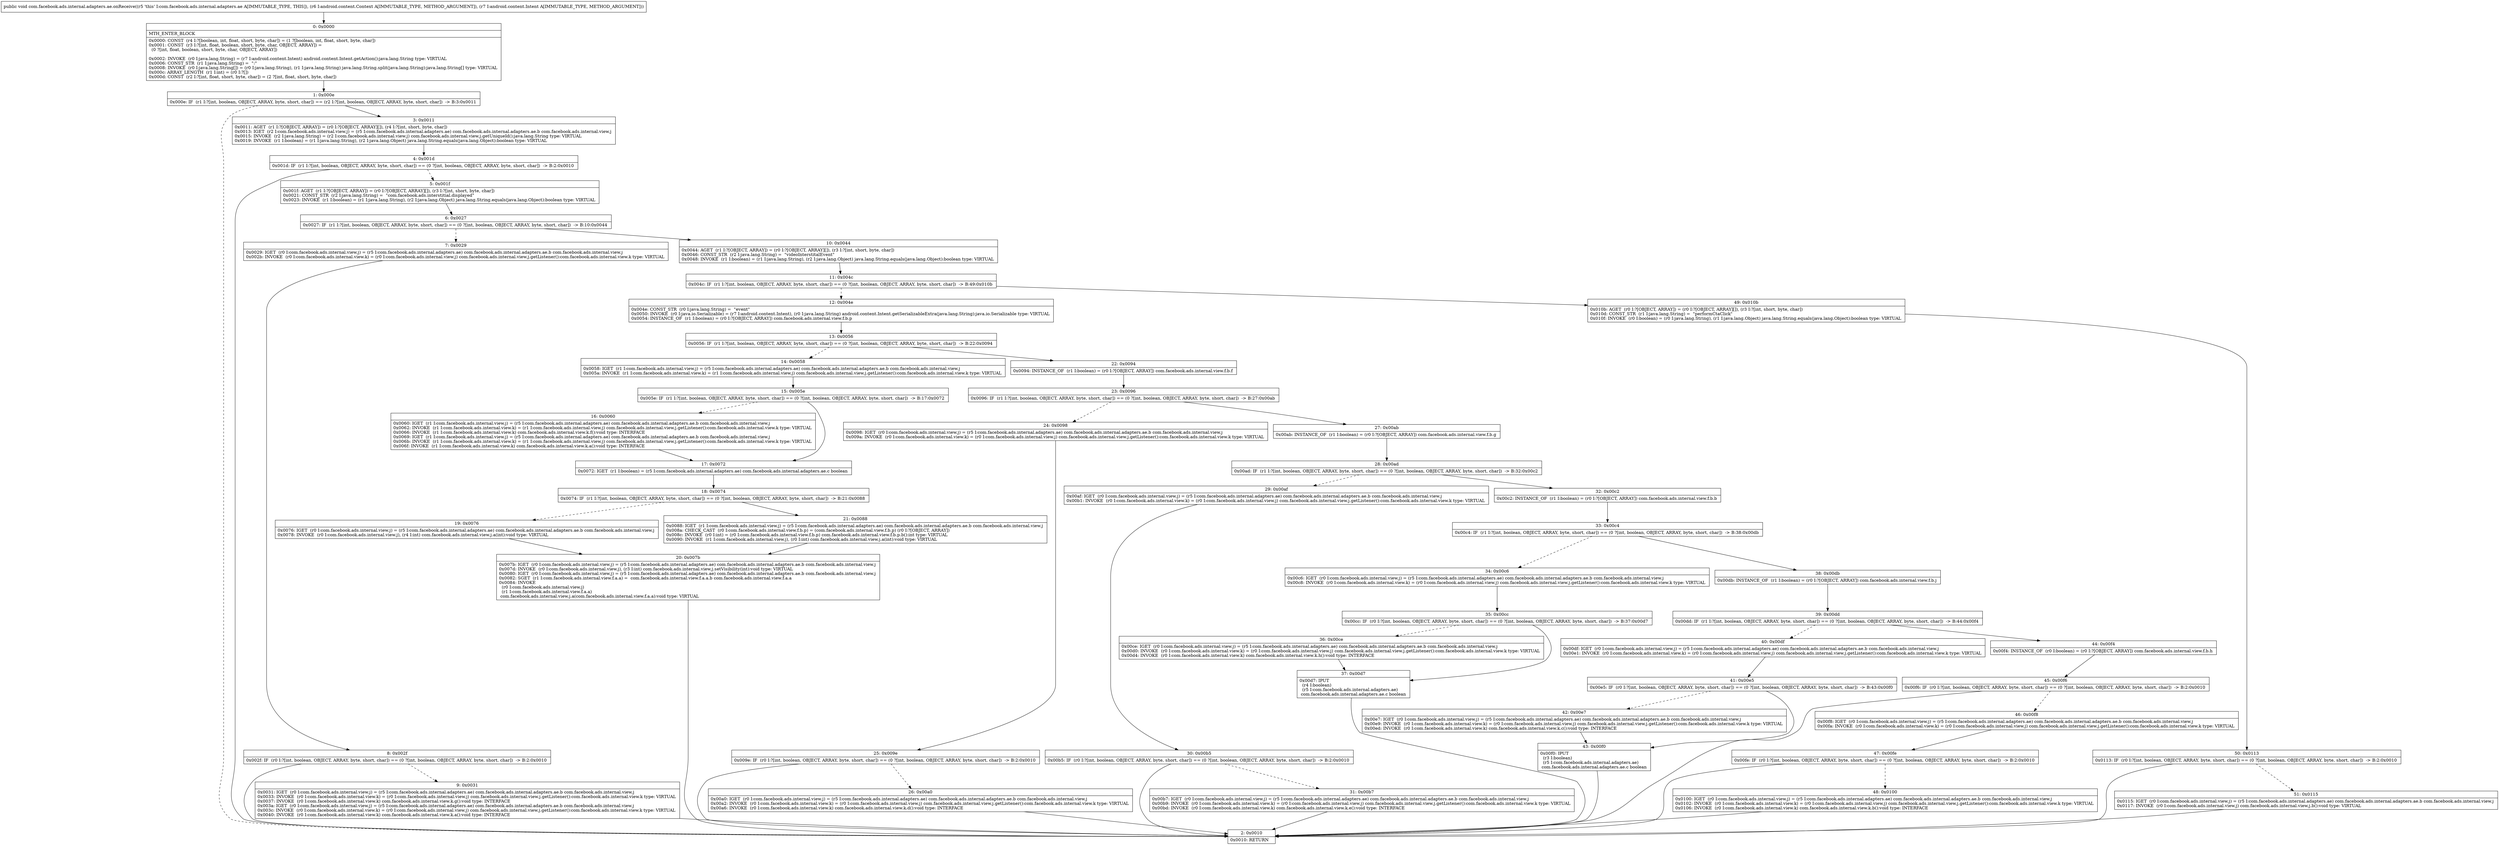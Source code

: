 digraph "CFG forcom.facebook.ads.internal.adapters.ae.onReceive(Landroid\/content\/Context;Landroid\/content\/Intent;)V" {
Node_0 [shape=record,label="{0\:\ 0x0000|MTH_ENTER_BLOCK\l|0x0000: CONST  (r4 I:?[boolean, int, float, short, byte, char]) = (1 ?[boolean, int, float, short, byte, char]) \l0x0001: CONST  (r3 I:?[int, float, boolean, short, byte, char, OBJECT, ARRAY]) = \l  (0 ?[int, float, boolean, short, byte, char, OBJECT, ARRAY])\l \l0x0002: INVOKE  (r0 I:java.lang.String) = (r7 I:android.content.Intent) android.content.Intent.getAction():java.lang.String type: VIRTUAL \l0x0006: CONST_STR  (r1 I:java.lang.String) =  \":\" \l0x0008: INVOKE  (r0 I:java.lang.String[]) = (r0 I:java.lang.String), (r1 I:java.lang.String) java.lang.String.split(java.lang.String):java.lang.String[] type: VIRTUAL \l0x000c: ARRAY_LENGTH  (r1 I:int) = (r0 I:?[]) \l0x000d: CONST  (r2 I:?[int, float, short, byte, char]) = (2 ?[int, float, short, byte, char]) \l}"];
Node_1 [shape=record,label="{1\:\ 0x000e|0x000e: IF  (r1 I:?[int, boolean, OBJECT, ARRAY, byte, short, char]) == (r2 I:?[int, boolean, OBJECT, ARRAY, byte, short, char])  \-\> B:3:0x0011 \l}"];
Node_2 [shape=record,label="{2\:\ 0x0010|0x0010: RETURN   \l}"];
Node_3 [shape=record,label="{3\:\ 0x0011|0x0011: AGET  (r1 I:?[OBJECT, ARRAY]) = (r0 I:?[OBJECT, ARRAY][]), (r4 I:?[int, short, byte, char]) \l0x0013: IGET  (r2 I:com.facebook.ads.internal.view.j) = (r5 I:com.facebook.ads.internal.adapters.ae) com.facebook.ads.internal.adapters.ae.b com.facebook.ads.internal.view.j \l0x0015: INVOKE  (r2 I:java.lang.String) = (r2 I:com.facebook.ads.internal.view.j) com.facebook.ads.internal.view.j.getUniqueId():java.lang.String type: VIRTUAL \l0x0019: INVOKE  (r1 I:boolean) = (r1 I:java.lang.String), (r2 I:java.lang.Object) java.lang.String.equals(java.lang.Object):boolean type: VIRTUAL \l}"];
Node_4 [shape=record,label="{4\:\ 0x001d|0x001d: IF  (r1 I:?[int, boolean, OBJECT, ARRAY, byte, short, char]) == (0 ?[int, boolean, OBJECT, ARRAY, byte, short, char])  \-\> B:2:0x0010 \l}"];
Node_5 [shape=record,label="{5\:\ 0x001f|0x001f: AGET  (r1 I:?[OBJECT, ARRAY]) = (r0 I:?[OBJECT, ARRAY][]), (r3 I:?[int, short, byte, char]) \l0x0021: CONST_STR  (r2 I:java.lang.String) =  \"com.facebook.ads.interstitial.displayed\" \l0x0023: INVOKE  (r1 I:boolean) = (r1 I:java.lang.String), (r2 I:java.lang.Object) java.lang.String.equals(java.lang.Object):boolean type: VIRTUAL \l}"];
Node_6 [shape=record,label="{6\:\ 0x0027|0x0027: IF  (r1 I:?[int, boolean, OBJECT, ARRAY, byte, short, char]) == (0 ?[int, boolean, OBJECT, ARRAY, byte, short, char])  \-\> B:10:0x0044 \l}"];
Node_7 [shape=record,label="{7\:\ 0x0029|0x0029: IGET  (r0 I:com.facebook.ads.internal.view.j) = (r5 I:com.facebook.ads.internal.adapters.ae) com.facebook.ads.internal.adapters.ae.b com.facebook.ads.internal.view.j \l0x002b: INVOKE  (r0 I:com.facebook.ads.internal.view.k) = (r0 I:com.facebook.ads.internal.view.j) com.facebook.ads.internal.view.j.getListener():com.facebook.ads.internal.view.k type: VIRTUAL \l}"];
Node_8 [shape=record,label="{8\:\ 0x002f|0x002f: IF  (r0 I:?[int, boolean, OBJECT, ARRAY, byte, short, char]) == (0 ?[int, boolean, OBJECT, ARRAY, byte, short, char])  \-\> B:2:0x0010 \l}"];
Node_9 [shape=record,label="{9\:\ 0x0031|0x0031: IGET  (r0 I:com.facebook.ads.internal.view.j) = (r5 I:com.facebook.ads.internal.adapters.ae) com.facebook.ads.internal.adapters.ae.b com.facebook.ads.internal.view.j \l0x0033: INVOKE  (r0 I:com.facebook.ads.internal.view.k) = (r0 I:com.facebook.ads.internal.view.j) com.facebook.ads.internal.view.j.getListener():com.facebook.ads.internal.view.k type: VIRTUAL \l0x0037: INVOKE  (r0 I:com.facebook.ads.internal.view.k) com.facebook.ads.internal.view.k.g():void type: INTERFACE \l0x003a: IGET  (r0 I:com.facebook.ads.internal.view.j) = (r5 I:com.facebook.ads.internal.adapters.ae) com.facebook.ads.internal.adapters.ae.b com.facebook.ads.internal.view.j \l0x003c: INVOKE  (r0 I:com.facebook.ads.internal.view.k) = (r0 I:com.facebook.ads.internal.view.j) com.facebook.ads.internal.view.j.getListener():com.facebook.ads.internal.view.k type: VIRTUAL \l0x0040: INVOKE  (r0 I:com.facebook.ads.internal.view.k) com.facebook.ads.internal.view.k.a():void type: INTERFACE \l}"];
Node_10 [shape=record,label="{10\:\ 0x0044|0x0044: AGET  (r1 I:?[OBJECT, ARRAY]) = (r0 I:?[OBJECT, ARRAY][]), (r3 I:?[int, short, byte, char]) \l0x0046: CONST_STR  (r2 I:java.lang.String) =  \"videoInterstitalEvent\" \l0x0048: INVOKE  (r1 I:boolean) = (r1 I:java.lang.String), (r2 I:java.lang.Object) java.lang.String.equals(java.lang.Object):boolean type: VIRTUAL \l}"];
Node_11 [shape=record,label="{11\:\ 0x004c|0x004c: IF  (r1 I:?[int, boolean, OBJECT, ARRAY, byte, short, char]) == (0 ?[int, boolean, OBJECT, ARRAY, byte, short, char])  \-\> B:49:0x010b \l}"];
Node_12 [shape=record,label="{12\:\ 0x004e|0x004e: CONST_STR  (r0 I:java.lang.String) =  \"event\" \l0x0050: INVOKE  (r0 I:java.io.Serializable) = (r7 I:android.content.Intent), (r0 I:java.lang.String) android.content.Intent.getSerializableExtra(java.lang.String):java.io.Serializable type: VIRTUAL \l0x0054: INSTANCE_OF  (r1 I:boolean) = (r0 I:?[OBJECT, ARRAY]) com.facebook.ads.internal.view.f.b.p \l}"];
Node_13 [shape=record,label="{13\:\ 0x0056|0x0056: IF  (r1 I:?[int, boolean, OBJECT, ARRAY, byte, short, char]) == (0 ?[int, boolean, OBJECT, ARRAY, byte, short, char])  \-\> B:22:0x0094 \l}"];
Node_14 [shape=record,label="{14\:\ 0x0058|0x0058: IGET  (r1 I:com.facebook.ads.internal.view.j) = (r5 I:com.facebook.ads.internal.adapters.ae) com.facebook.ads.internal.adapters.ae.b com.facebook.ads.internal.view.j \l0x005a: INVOKE  (r1 I:com.facebook.ads.internal.view.k) = (r1 I:com.facebook.ads.internal.view.j) com.facebook.ads.internal.view.j.getListener():com.facebook.ads.internal.view.k type: VIRTUAL \l}"];
Node_15 [shape=record,label="{15\:\ 0x005e|0x005e: IF  (r1 I:?[int, boolean, OBJECT, ARRAY, byte, short, char]) == (0 ?[int, boolean, OBJECT, ARRAY, byte, short, char])  \-\> B:17:0x0072 \l}"];
Node_16 [shape=record,label="{16\:\ 0x0060|0x0060: IGET  (r1 I:com.facebook.ads.internal.view.j) = (r5 I:com.facebook.ads.internal.adapters.ae) com.facebook.ads.internal.adapters.ae.b com.facebook.ads.internal.view.j \l0x0062: INVOKE  (r1 I:com.facebook.ads.internal.view.k) = (r1 I:com.facebook.ads.internal.view.j) com.facebook.ads.internal.view.j.getListener():com.facebook.ads.internal.view.k type: VIRTUAL \l0x0066: INVOKE  (r1 I:com.facebook.ads.internal.view.k) com.facebook.ads.internal.view.k.f():void type: INTERFACE \l0x0069: IGET  (r1 I:com.facebook.ads.internal.view.j) = (r5 I:com.facebook.ads.internal.adapters.ae) com.facebook.ads.internal.adapters.ae.b com.facebook.ads.internal.view.j \l0x006b: INVOKE  (r1 I:com.facebook.ads.internal.view.k) = (r1 I:com.facebook.ads.internal.view.j) com.facebook.ads.internal.view.j.getListener():com.facebook.ads.internal.view.k type: VIRTUAL \l0x006f: INVOKE  (r1 I:com.facebook.ads.internal.view.k) com.facebook.ads.internal.view.k.a():void type: INTERFACE \l}"];
Node_17 [shape=record,label="{17\:\ 0x0072|0x0072: IGET  (r1 I:boolean) = (r5 I:com.facebook.ads.internal.adapters.ae) com.facebook.ads.internal.adapters.ae.c boolean \l}"];
Node_18 [shape=record,label="{18\:\ 0x0074|0x0074: IF  (r1 I:?[int, boolean, OBJECT, ARRAY, byte, short, char]) == (0 ?[int, boolean, OBJECT, ARRAY, byte, short, char])  \-\> B:21:0x0088 \l}"];
Node_19 [shape=record,label="{19\:\ 0x0076|0x0076: IGET  (r0 I:com.facebook.ads.internal.view.j) = (r5 I:com.facebook.ads.internal.adapters.ae) com.facebook.ads.internal.adapters.ae.b com.facebook.ads.internal.view.j \l0x0078: INVOKE  (r0 I:com.facebook.ads.internal.view.j), (r4 I:int) com.facebook.ads.internal.view.j.a(int):void type: VIRTUAL \l}"];
Node_20 [shape=record,label="{20\:\ 0x007b|0x007b: IGET  (r0 I:com.facebook.ads.internal.view.j) = (r5 I:com.facebook.ads.internal.adapters.ae) com.facebook.ads.internal.adapters.ae.b com.facebook.ads.internal.view.j \l0x007d: INVOKE  (r0 I:com.facebook.ads.internal.view.j), (r3 I:int) com.facebook.ads.internal.view.j.setVisibility(int):void type: VIRTUAL \l0x0080: IGET  (r0 I:com.facebook.ads.internal.view.j) = (r5 I:com.facebook.ads.internal.adapters.ae) com.facebook.ads.internal.adapters.ae.b com.facebook.ads.internal.view.j \l0x0082: SGET  (r1 I:com.facebook.ads.internal.view.f.a.a) =  com.facebook.ads.internal.view.f.a.a.b com.facebook.ads.internal.view.f.a.a \l0x0084: INVOKE  \l  (r0 I:com.facebook.ads.internal.view.j)\l  (r1 I:com.facebook.ads.internal.view.f.a.a)\l com.facebook.ads.internal.view.j.a(com.facebook.ads.internal.view.f.a.a):void type: VIRTUAL \l}"];
Node_21 [shape=record,label="{21\:\ 0x0088|0x0088: IGET  (r1 I:com.facebook.ads.internal.view.j) = (r5 I:com.facebook.ads.internal.adapters.ae) com.facebook.ads.internal.adapters.ae.b com.facebook.ads.internal.view.j \l0x008a: CHECK_CAST  (r0 I:com.facebook.ads.internal.view.f.b.p) = (com.facebook.ads.internal.view.f.b.p) (r0 I:?[OBJECT, ARRAY]) \l0x008c: INVOKE  (r0 I:int) = (r0 I:com.facebook.ads.internal.view.f.b.p) com.facebook.ads.internal.view.f.b.p.b():int type: VIRTUAL \l0x0090: INVOKE  (r1 I:com.facebook.ads.internal.view.j), (r0 I:int) com.facebook.ads.internal.view.j.a(int):void type: VIRTUAL \l}"];
Node_22 [shape=record,label="{22\:\ 0x0094|0x0094: INSTANCE_OF  (r1 I:boolean) = (r0 I:?[OBJECT, ARRAY]) com.facebook.ads.internal.view.f.b.f \l}"];
Node_23 [shape=record,label="{23\:\ 0x0096|0x0096: IF  (r1 I:?[int, boolean, OBJECT, ARRAY, byte, short, char]) == (0 ?[int, boolean, OBJECT, ARRAY, byte, short, char])  \-\> B:27:0x00ab \l}"];
Node_24 [shape=record,label="{24\:\ 0x0098|0x0098: IGET  (r0 I:com.facebook.ads.internal.view.j) = (r5 I:com.facebook.ads.internal.adapters.ae) com.facebook.ads.internal.adapters.ae.b com.facebook.ads.internal.view.j \l0x009a: INVOKE  (r0 I:com.facebook.ads.internal.view.k) = (r0 I:com.facebook.ads.internal.view.j) com.facebook.ads.internal.view.j.getListener():com.facebook.ads.internal.view.k type: VIRTUAL \l}"];
Node_25 [shape=record,label="{25\:\ 0x009e|0x009e: IF  (r0 I:?[int, boolean, OBJECT, ARRAY, byte, short, char]) == (0 ?[int, boolean, OBJECT, ARRAY, byte, short, char])  \-\> B:2:0x0010 \l}"];
Node_26 [shape=record,label="{26\:\ 0x00a0|0x00a0: IGET  (r0 I:com.facebook.ads.internal.view.j) = (r5 I:com.facebook.ads.internal.adapters.ae) com.facebook.ads.internal.adapters.ae.b com.facebook.ads.internal.view.j \l0x00a2: INVOKE  (r0 I:com.facebook.ads.internal.view.k) = (r0 I:com.facebook.ads.internal.view.j) com.facebook.ads.internal.view.j.getListener():com.facebook.ads.internal.view.k type: VIRTUAL \l0x00a6: INVOKE  (r0 I:com.facebook.ads.internal.view.k) com.facebook.ads.internal.view.k.d():void type: INTERFACE \l}"];
Node_27 [shape=record,label="{27\:\ 0x00ab|0x00ab: INSTANCE_OF  (r1 I:boolean) = (r0 I:?[OBJECT, ARRAY]) com.facebook.ads.internal.view.f.b.g \l}"];
Node_28 [shape=record,label="{28\:\ 0x00ad|0x00ad: IF  (r1 I:?[int, boolean, OBJECT, ARRAY, byte, short, char]) == (0 ?[int, boolean, OBJECT, ARRAY, byte, short, char])  \-\> B:32:0x00c2 \l}"];
Node_29 [shape=record,label="{29\:\ 0x00af|0x00af: IGET  (r0 I:com.facebook.ads.internal.view.j) = (r5 I:com.facebook.ads.internal.adapters.ae) com.facebook.ads.internal.adapters.ae.b com.facebook.ads.internal.view.j \l0x00b1: INVOKE  (r0 I:com.facebook.ads.internal.view.k) = (r0 I:com.facebook.ads.internal.view.j) com.facebook.ads.internal.view.j.getListener():com.facebook.ads.internal.view.k type: VIRTUAL \l}"];
Node_30 [shape=record,label="{30\:\ 0x00b5|0x00b5: IF  (r0 I:?[int, boolean, OBJECT, ARRAY, byte, short, char]) == (0 ?[int, boolean, OBJECT, ARRAY, byte, short, char])  \-\> B:2:0x0010 \l}"];
Node_31 [shape=record,label="{31\:\ 0x00b7|0x00b7: IGET  (r0 I:com.facebook.ads.internal.view.j) = (r5 I:com.facebook.ads.internal.adapters.ae) com.facebook.ads.internal.adapters.ae.b com.facebook.ads.internal.view.j \l0x00b9: INVOKE  (r0 I:com.facebook.ads.internal.view.k) = (r0 I:com.facebook.ads.internal.view.j) com.facebook.ads.internal.view.j.getListener():com.facebook.ads.internal.view.k type: VIRTUAL \l0x00bd: INVOKE  (r0 I:com.facebook.ads.internal.view.k) com.facebook.ads.internal.view.k.e():void type: INTERFACE \l}"];
Node_32 [shape=record,label="{32\:\ 0x00c2|0x00c2: INSTANCE_OF  (r1 I:boolean) = (r0 I:?[OBJECT, ARRAY]) com.facebook.ads.internal.view.f.b.b \l}"];
Node_33 [shape=record,label="{33\:\ 0x00c4|0x00c4: IF  (r1 I:?[int, boolean, OBJECT, ARRAY, byte, short, char]) == (0 ?[int, boolean, OBJECT, ARRAY, byte, short, char])  \-\> B:38:0x00db \l}"];
Node_34 [shape=record,label="{34\:\ 0x00c6|0x00c6: IGET  (r0 I:com.facebook.ads.internal.view.j) = (r5 I:com.facebook.ads.internal.adapters.ae) com.facebook.ads.internal.adapters.ae.b com.facebook.ads.internal.view.j \l0x00c8: INVOKE  (r0 I:com.facebook.ads.internal.view.k) = (r0 I:com.facebook.ads.internal.view.j) com.facebook.ads.internal.view.j.getListener():com.facebook.ads.internal.view.k type: VIRTUAL \l}"];
Node_35 [shape=record,label="{35\:\ 0x00cc|0x00cc: IF  (r0 I:?[int, boolean, OBJECT, ARRAY, byte, short, char]) == (0 ?[int, boolean, OBJECT, ARRAY, byte, short, char])  \-\> B:37:0x00d7 \l}"];
Node_36 [shape=record,label="{36\:\ 0x00ce|0x00ce: IGET  (r0 I:com.facebook.ads.internal.view.j) = (r5 I:com.facebook.ads.internal.adapters.ae) com.facebook.ads.internal.adapters.ae.b com.facebook.ads.internal.view.j \l0x00d0: INVOKE  (r0 I:com.facebook.ads.internal.view.k) = (r0 I:com.facebook.ads.internal.view.j) com.facebook.ads.internal.view.j.getListener():com.facebook.ads.internal.view.k type: VIRTUAL \l0x00d4: INVOKE  (r0 I:com.facebook.ads.internal.view.k) com.facebook.ads.internal.view.k.h():void type: INTERFACE \l}"];
Node_37 [shape=record,label="{37\:\ 0x00d7|0x00d7: IPUT  \l  (r4 I:boolean)\l  (r5 I:com.facebook.ads.internal.adapters.ae)\l com.facebook.ads.internal.adapters.ae.c boolean \l}"];
Node_38 [shape=record,label="{38\:\ 0x00db|0x00db: INSTANCE_OF  (r1 I:boolean) = (r0 I:?[OBJECT, ARRAY]) com.facebook.ads.internal.view.f.b.j \l}"];
Node_39 [shape=record,label="{39\:\ 0x00dd|0x00dd: IF  (r1 I:?[int, boolean, OBJECT, ARRAY, byte, short, char]) == (0 ?[int, boolean, OBJECT, ARRAY, byte, short, char])  \-\> B:44:0x00f4 \l}"];
Node_40 [shape=record,label="{40\:\ 0x00df|0x00df: IGET  (r0 I:com.facebook.ads.internal.view.j) = (r5 I:com.facebook.ads.internal.adapters.ae) com.facebook.ads.internal.adapters.ae.b com.facebook.ads.internal.view.j \l0x00e1: INVOKE  (r0 I:com.facebook.ads.internal.view.k) = (r0 I:com.facebook.ads.internal.view.j) com.facebook.ads.internal.view.j.getListener():com.facebook.ads.internal.view.k type: VIRTUAL \l}"];
Node_41 [shape=record,label="{41\:\ 0x00e5|0x00e5: IF  (r0 I:?[int, boolean, OBJECT, ARRAY, byte, short, char]) == (0 ?[int, boolean, OBJECT, ARRAY, byte, short, char])  \-\> B:43:0x00f0 \l}"];
Node_42 [shape=record,label="{42\:\ 0x00e7|0x00e7: IGET  (r0 I:com.facebook.ads.internal.view.j) = (r5 I:com.facebook.ads.internal.adapters.ae) com.facebook.ads.internal.adapters.ae.b com.facebook.ads.internal.view.j \l0x00e9: INVOKE  (r0 I:com.facebook.ads.internal.view.k) = (r0 I:com.facebook.ads.internal.view.j) com.facebook.ads.internal.view.j.getListener():com.facebook.ads.internal.view.k type: VIRTUAL \l0x00ed: INVOKE  (r0 I:com.facebook.ads.internal.view.k) com.facebook.ads.internal.view.k.c():void type: INTERFACE \l}"];
Node_43 [shape=record,label="{43\:\ 0x00f0|0x00f0: IPUT  \l  (r3 I:boolean)\l  (r5 I:com.facebook.ads.internal.adapters.ae)\l com.facebook.ads.internal.adapters.ae.c boolean \l}"];
Node_44 [shape=record,label="{44\:\ 0x00f4|0x00f4: INSTANCE_OF  (r0 I:boolean) = (r0 I:?[OBJECT, ARRAY]) com.facebook.ads.internal.view.f.b.h \l}"];
Node_45 [shape=record,label="{45\:\ 0x00f6|0x00f6: IF  (r0 I:?[int, boolean, OBJECT, ARRAY, byte, short, char]) == (0 ?[int, boolean, OBJECT, ARRAY, byte, short, char])  \-\> B:2:0x0010 \l}"];
Node_46 [shape=record,label="{46\:\ 0x00f8|0x00f8: IGET  (r0 I:com.facebook.ads.internal.view.j) = (r5 I:com.facebook.ads.internal.adapters.ae) com.facebook.ads.internal.adapters.ae.b com.facebook.ads.internal.view.j \l0x00fa: INVOKE  (r0 I:com.facebook.ads.internal.view.k) = (r0 I:com.facebook.ads.internal.view.j) com.facebook.ads.internal.view.j.getListener():com.facebook.ads.internal.view.k type: VIRTUAL \l}"];
Node_47 [shape=record,label="{47\:\ 0x00fe|0x00fe: IF  (r0 I:?[int, boolean, OBJECT, ARRAY, byte, short, char]) == (0 ?[int, boolean, OBJECT, ARRAY, byte, short, char])  \-\> B:2:0x0010 \l}"];
Node_48 [shape=record,label="{48\:\ 0x0100|0x0100: IGET  (r0 I:com.facebook.ads.internal.view.j) = (r5 I:com.facebook.ads.internal.adapters.ae) com.facebook.ads.internal.adapters.ae.b com.facebook.ads.internal.view.j \l0x0102: INVOKE  (r0 I:com.facebook.ads.internal.view.k) = (r0 I:com.facebook.ads.internal.view.j) com.facebook.ads.internal.view.j.getListener():com.facebook.ads.internal.view.k type: VIRTUAL \l0x0106: INVOKE  (r0 I:com.facebook.ads.internal.view.k) com.facebook.ads.internal.view.k.b():void type: INTERFACE \l}"];
Node_49 [shape=record,label="{49\:\ 0x010b|0x010b: AGET  (r0 I:?[OBJECT, ARRAY]) = (r0 I:?[OBJECT, ARRAY][]), (r3 I:?[int, short, byte, char]) \l0x010d: CONST_STR  (r1 I:java.lang.String) =  \"performCtaClick\" \l0x010f: INVOKE  (r0 I:boolean) = (r0 I:java.lang.String), (r1 I:java.lang.Object) java.lang.String.equals(java.lang.Object):boolean type: VIRTUAL \l}"];
Node_50 [shape=record,label="{50\:\ 0x0113|0x0113: IF  (r0 I:?[int, boolean, OBJECT, ARRAY, byte, short, char]) == (0 ?[int, boolean, OBJECT, ARRAY, byte, short, char])  \-\> B:2:0x0010 \l}"];
Node_51 [shape=record,label="{51\:\ 0x0115|0x0115: IGET  (r0 I:com.facebook.ads.internal.view.j) = (r5 I:com.facebook.ads.internal.adapters.ae) com.facebook.ads.internal.adapters.ae.b com.facebook.ads.internal.view.j \l0x0117: INVOKE  (r0 I:com.facebook.ads.internal.view.j) com.facebook.ads.internal.view.j.b():void type: VIRTUAL \l}"];
MethodNode[shape=record,label="{public void com.facebook.ads.internal.adapters.ae.onReceive((r5 'this' I:com.facebook.ads.internal.adapters.ae A[IMMUTABLE_TYPE, THIS]), (r6 I:android.content.Context A[IMMUTABLE_TYPE, METHOD_ARGUMENT]), (r7 I:android.content.Intent A[IMMUTABLE_TYPE, METHOD_ARGUMENT])) }"];
MethodNode -> Node_0;
Node_0 -> Node_1;
Node_1 -> Node_2[style=dashed];
Node_1 -> Node_3;
Node_3 -> Node_4;
Node_4 -> Node_2;
Node_4 -> Node_5[style=dashed];
Node_5 -> Node_6;
Node_6 -> Node_7[style=dashed];
Node_6 -> Node_10;
Node_7 -> Node_8;
Node_8 -> Node_2;
Node_8 -> Node_9[style=dashed];
Node_9 -> Node_2;
Node_10 -> Node_11;
Node_11 -> Node_12[style=dashed];
Node_11 -> Node_49;
Node_12 -> Node_13;
Node_13 -> Node_14[style=dashed];
Node_13 -> Node_22;
Node_14 -> Node_15;
Node_15 -> Node_16[style=dashed];
Node_15 -> Node_17;
Node_16 -> Node_17;
Node_17 -> Node_18;
Node_18 -> Node_19[style=dashed];
Node_18 -> Node_21;
Node_19 -> Node_20;
Node_20 -> Node_2;
Node_21 -> Node_20;
Node_22 -> Node_23;
Node_23 -> Node_24[style=dashed];
Node_23 -> Node_27;
Node_24 -> Node_25;
Node_25 -> Node_2;
Node_25 -> Node_26[style=dashed];
Node_26 -> Node_2;
Node_27 -> Node_28;
Node_28 -> Node_29[style=dashed];
Node_28 -> Node_32;
Node_29 -> Node_30;
Node_30 -> Node_2;
Node_30 -> Node_31[style=dashed];
Node_31 -> Node_2;
Node_32 -> Node_33;
Node_33 -> Node_34[style=dashed];
Node_33 -> Node_38;
Node_34 -> Node_35;
Node_35 -> Node_36[style=dashed];
Node_35 -> Node_37;
Node_36 -> Node_37;
Node_37 -> Node_2;
Node_38 -> Node_39;
Node_39 -> Node_40[style=dashed];
Node_39 -> Node_44;
Node_40 -> Node_41;
Node_41 -> Node_42[style=dashed];
Node_41 -> Node_43;
Node_42 -> Node_43;
Node_43 -> Node_2;
Node_44 -> Node_45;
Node_45 -> Node_2;
Node_45 -> Node_46[style=dashed];
Node_46 -> Node_47;
Node_47 -> Node_2;
Node_47 -> Node_48[style=dashed];
Node_48 -> Node_2;
Node_49 -> Node_50;
Node_50 -> Node_2;
Node_50 -> Node_51[style=dashed];
Node_51 -> Node_2;
}

